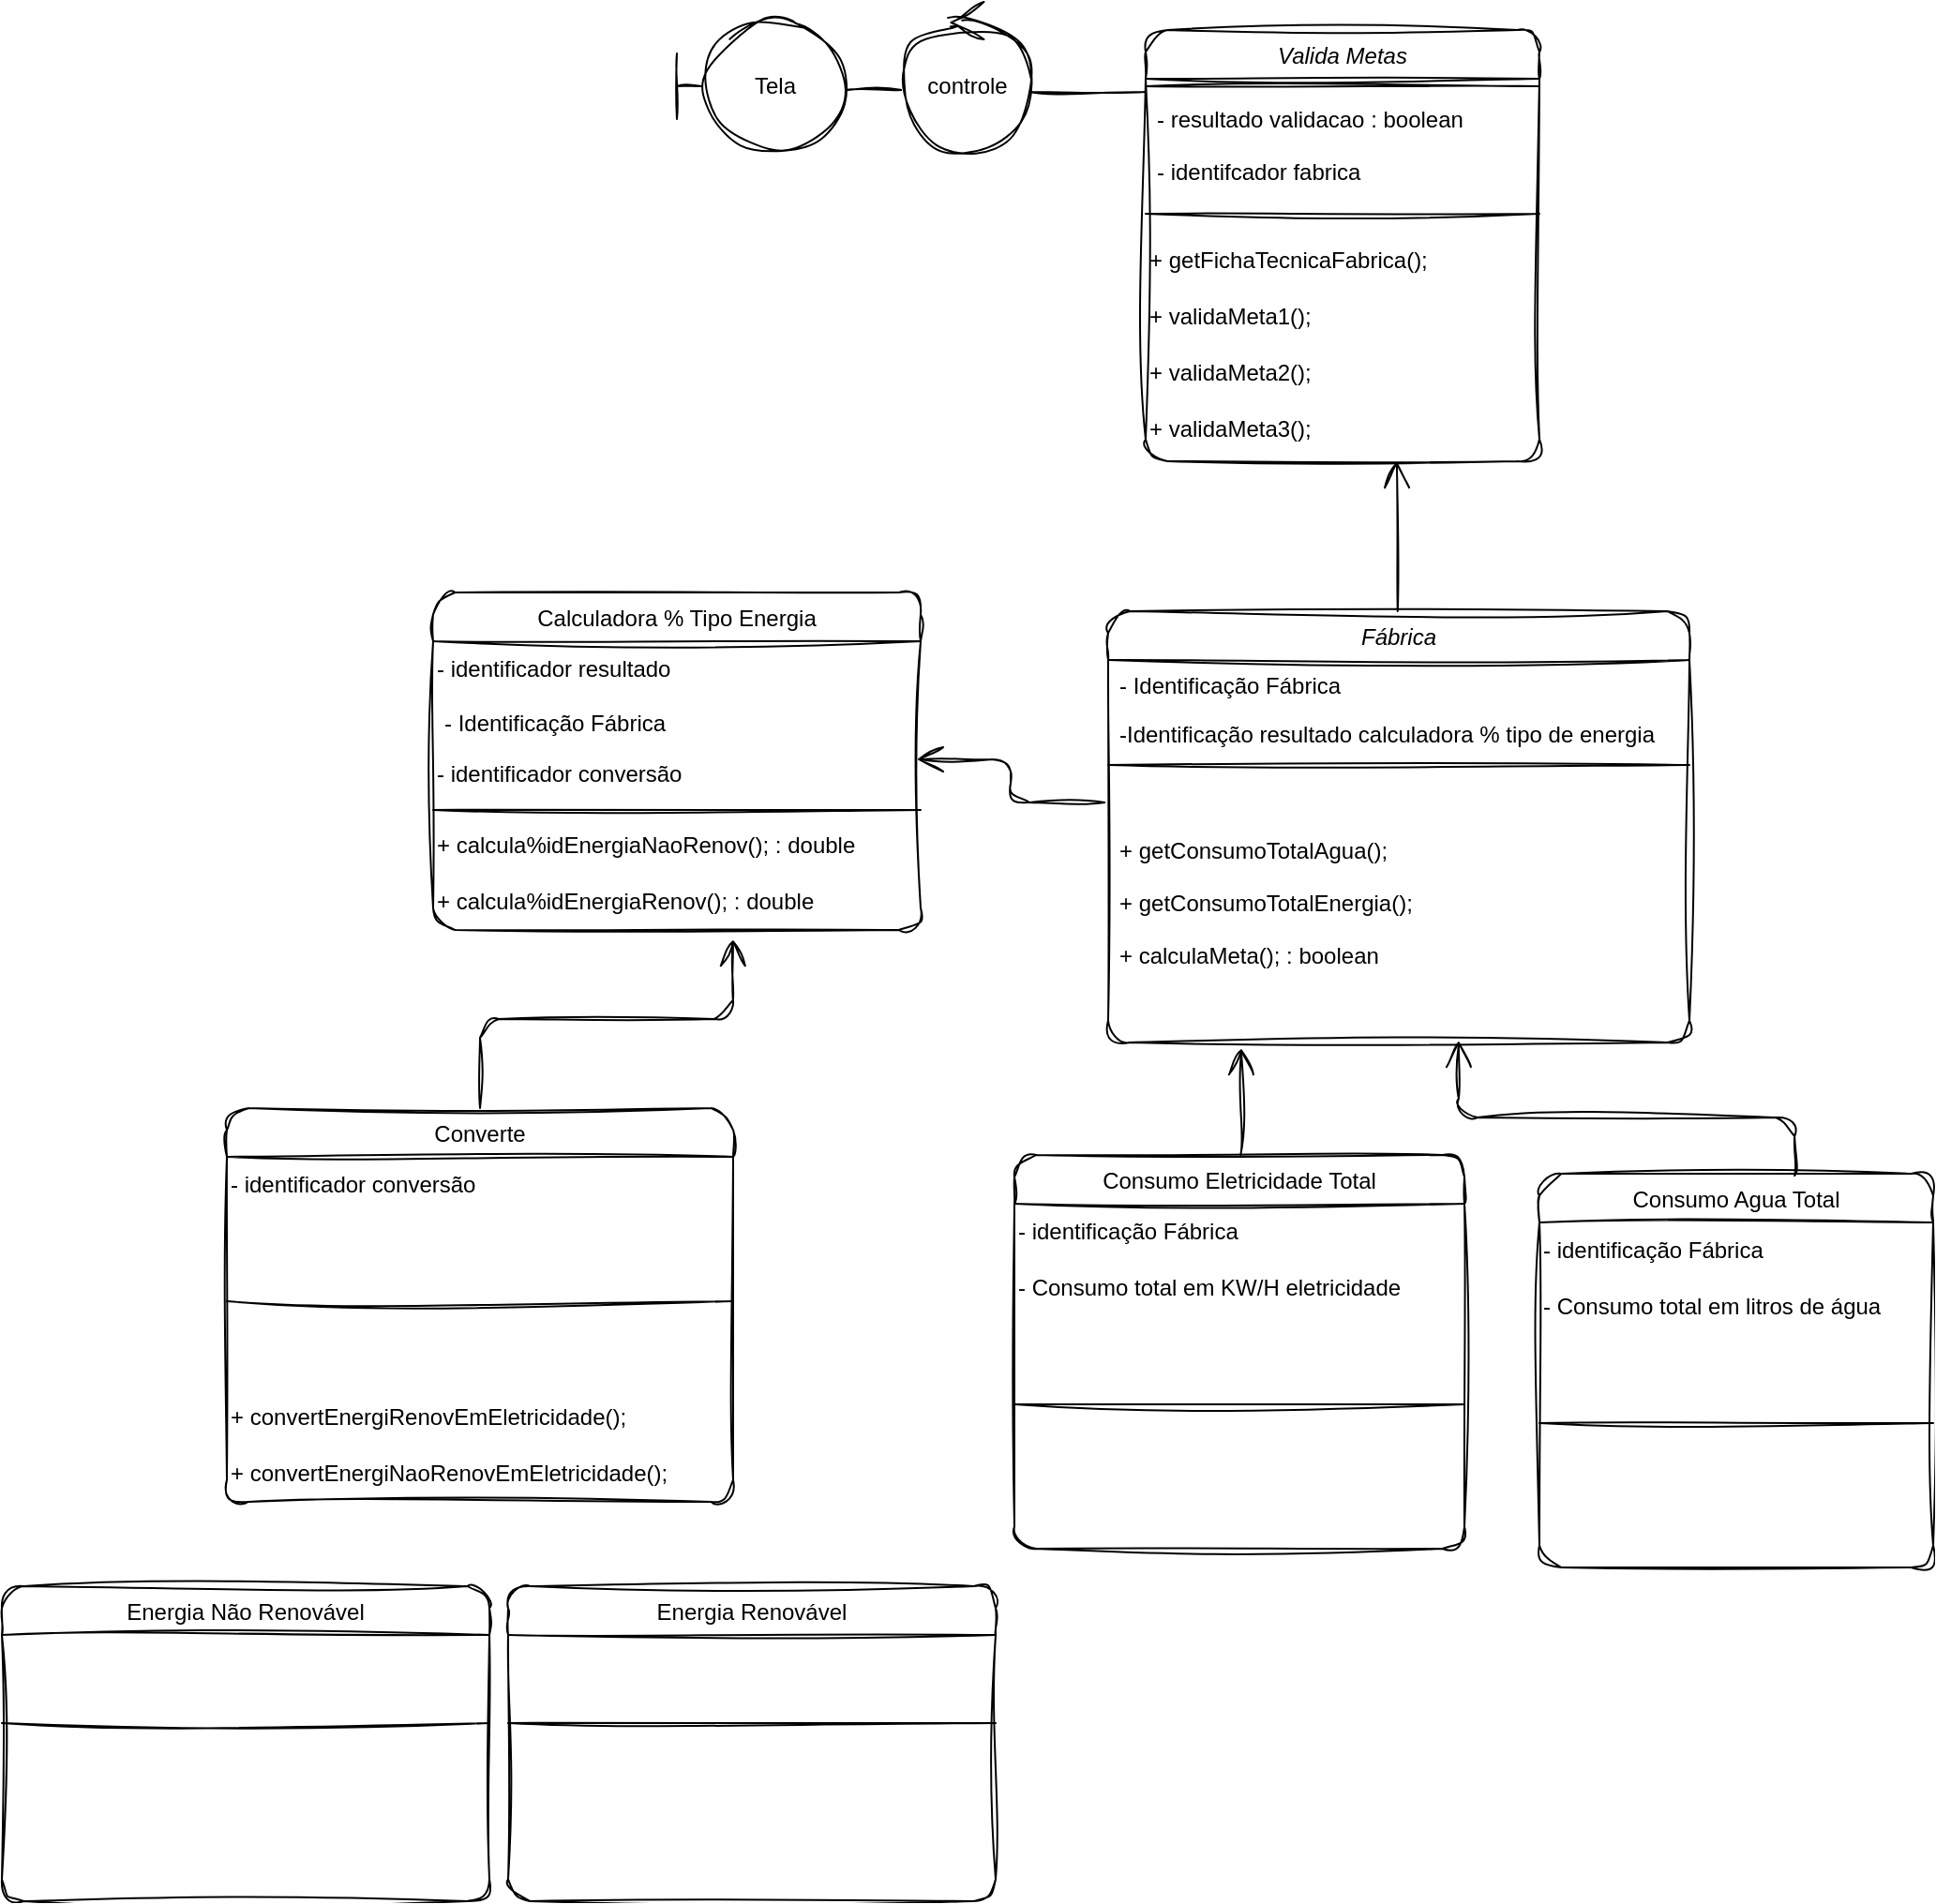 <mxfile version="21.3.4" type="device">
  <diagram id="C5RBs43oDa-KdzZeNtuy" name="Page-1">
    <mxGraphModel dx="2261" dy="1971" grid="1" gridSize="10" guides="1" tooltips="1" connect="1" arrows="1" fold="1" page="1" pageScale="1" pageWidth="827" pageHeight="1169" math="0" shadow="0">
      <root>
        <mxCell id="WIyWlLk6GJQsqaUBKTNV-0" />
        <mxCell id="WIyWlLk6GJQsqaUBKTNV-1" parent="WIyWlLk6GJQsqaUBKTNV-0" />
        <mxCell id="zkfFHV4jXpPFQw0GAbJ--17" value="Calculadora % Tipo Energia" style="swimlane;fontStyle=0;align=center;verticalAlign=top;childLayout=stackLayout;horizontal=1;startSize=26;horizontalStack=0;resizeParent=1;resizeLast=0;collapsible=1;marginBottom=0;rounded=1;shadow=0;strokeWidth=1;labelBackgroundColor=none;sketch=1;curveFitting=1;jiggle=2;" parent="WIyWlLk6GJQsqaUBKTNV-1" vertex="1">
          <mxGeometry x="-30" y="310" width="260" height="180" as="geometry">
            <mxRectangle x="550" y="140" width="160" height="26" as="alternateBounds" />
          </mxGeometry>
        </mxCell>
        <mxCell id="8Iw89arUOgtDeOS-yBGB-59" value="- identificador resultado" style="text;html=1;align=left;verticalAlign=middle;resizable=0;points=[];autosize=1;strokeColor=none;fillColor=none;labelBackgroundColor=none;rounded=1;sketch=1;curveFitting=1;jiggle=2;" parent="zkfFHV4jXpPFQw0GAbJ--17" vertex="1">
          <mxGeometry y="26" width="260" height="30" as="geometry" />
        </mxCell>
        <mxCell id="8Iw89arUOgtDeOS-yBGB-60" value="- Identificação Fábrica" style="text;align=left;verticalAlign=top;spacingLeft=4;spacingRight=4;overflow=hidden;rotatable=0;points=[[0,0.5],[1,0.5]];portConstraint=eastwest;labelBackgroundColor=none;rounded=1;sketch=1;curveFitting=1;jiggle=2;" parent="zkfFHV4jXpPFQw0GAbJ--17" vertex="1">
          <mxGeometry y="56" width="260" height="26" as="geometry" />
        </mxCell>
        <mxCell id="8Iw89arUOgtDeOS-yBGB-61" value="&lt;div style=&quot;&quot;&gt;&lt;span style=&quot;background-color: initial;&quot;&gt;- identificador conversão&lt;/span&gt;&lt;/div&gt;" style="text;html=1;align=left;verticalAlign=middle;resizable=0;points=[];autosize=1;strokeColor=none;fillColor=none;labelBackgroundColor=none;rounded=1;sketch=1;curveFitting=1;jiggle=2;" parent="zkfFHV4jXpPFQw0GAbJ--17" vertex="1">
          <mxGeometry y="82" width="260" height="30" as="geometry" />
        </mxCell>
        <mxCell id="zkfFHV4jXpPFQw0GAbJ--23" value="" style="line;html=1;strokeWidth=1;align=left;verticalAlign=middle;spacingTop=-1;spacingLeft=3;spacingRight=3;rotatable=0;labelPosition=right;points=[];portConstraint=eastwest;labelBackgroundColor=none;rounded=1;sketch=1;curveFitting=1;jiggle=2;" parent="zkfFHV4jXpPFQw0GAbJ--17" vertex="1">
          <mxGeometry y="112" width="260" height="8" as="geometry" />
        </mxCell>
        <mxCell id="8Iw89arUOgtDeOS-yBGB-33" value="+ calcula%idEnergiaNaoRenov(); : double" style="text;html=1;align=left;verticalAlign=middle;resizable=0;points=[];autosize=1;strokeColor=none;fillColor=none;labelBackgroundColor=none;rounded=1;sketch=1;curveFitting=1;jiggle=2;" parent="zkfFHV4jXpPFQw0GAbJ--17" vertex="1">
          <mxGeometry y="120" width="260" height="30" as="geometry" />
        </mxCell>
        <mxCell id="8Iw89arUOgtDeOS-yBGB-25" value="+ calcula%idEnergiaRenov(); : double" style="text;html=1;align=left;verticalAlign=middle;resizable=0;points=[];autosize=1;strokeColor=none;fillColor=none;labelBackgroundColor=none;rounded=1;sketch=1;curveFitting=1;jiggle=2;" parent="zkfFHV4jXpPFQw0GAbJ--17" vertex="1">
          <mxGeometry y="150" width="260" height="30" as="geometry" />
        </mxCell>
        <mxCell id="8Iw89arUOgtDeOS-yBGB-1" value="Tela" style="shape=umlBoundary;whiteSpace=wrap;html=1;labelBackgroundColor=none;rounded=1;sketch=1;curveFitting=1;jiggle=2;" parent="WIyWlLk6GJQsqaUBKTNV-1" vertex="1">
          <mxGeometry x="100" y="5" width="90" height="70" as="geometry" />
        </mxCell>
        <mxCell id="8Iw89arUOgtDeOS-yBGB-3" value="Valida Metas" style="swimlane;fontStyle=2;align=center;verticalAlign=top;childLayout=stackLayout;horizontal=1;startSize=26;horizontalStack=0;resizeParent=1;resizeLast=0;collapsible=1;marginBottom=0;rounded=1;shadow=0;strokeWidth=1;labelBackgroundColor=none;sketch=1;curveFitting=1;jiggle=2;" parent="WIyWlLk6GJQsqaUBKTNV-1" vertex="1">
          <mxGeometry x="350" y="10" width="210" height="230" as="geometry">
            <mxRectangle x="370" y="640" width="160" height="26" as="alternateBounds" />
          </mxGeometry>
        </mxCell>
        <mxCell id="8Iw89arUOgtDeOS-yBGB-7" value="" style="line;html=1;strokeWidth=1;align=left;verticalAlign=middle;spacingTop=-1;spacingLeft=3;spacingRight=3;rotatable=0;labelPosition=right;points=[];portConstraint=eastwest;labelBackgroundColor=none;rounded=1;sketch=1;curveFitting=1;jiggle=2;" parent="8Iw89arUOgtDeOS-yBGB-3" vertex="1">
          <mxGeometry y="26" width="210" height="8" as="geometry" />
        </mxCell>
        <mxCell id="8Iw89arUOgtDeOS-yBGB-4" value="- resultado validacao : boolean&#xa;&#xa;- identifcador fabrica" style="text;align=left;verticalAlign=top;spacingLeft=4;spacingRight=4;overflow=hidden;rotatable=0;points=[[0,0.5],[1,0.5]];portConstraint=eastwest;labelBackgroundColor=none;rounded=1;sketch=1;curveFitting=1;jiggle=2;" parent="8Iw89arUOgtDeOS-yBGB-3" vertex="1">
          <mxGeometry y="34" width="210" height="54" as="geometry" />
        </mxCell>
        <mxCell id="8Iw89arUOgtDeOS-yBGB-10" value="" style="line;html=1;strokeWidth=1;align=left;verticalAlign=middle;spacingTop=-1;spacingLeft=3;spacingRight=3;rotatable=0;labelPosition=right;points=[];portConstraint=eastwest;labelBackgroundColor=none;rounded=1;sketch=1;curveFitting=1;jiggle=2;" parent="8Iw89arUOgtDeOS-yBGB-3" vertex="1">
          <mxGeometry y="88" width="210" height="20" as="geometry" />
        </mxCell>
        <mxCell id="8Iw89arUOgtDeOS-yBGB-29" value="+ getFichaTecnicaFabrica();" style="text;html=1;align=left;verticalAlign=middle;resizable=0;points=[];autosize=1;strokeColor=none;fillColor=none;labelBackgroundColor=none;rounded=1;sketch=1;curveFitting=1;jiggle=2;" parent="8Iw89arUOgtDeOS-yBGB-3" vertex="1">
          <mxGeometry y="108" width="210" height="30" as="geometry" />
        </mxCell>
        <mxCell id="8Iw89arUOgtDeOS-yBGB-27" value="+ validaMeta1();" style="text;html=1;align=left;verticalAlign=middle;resizable=0;points=[];autosize=1;strokeColor=none;fillColor=none;labelBackgroundColor=none;rounded=1;sketch=1;curveFitting=1;jiggle=2;" parent="8Iw89arUOgtDeOS-yBGB-3" vertex="1">
          <mxGeometry y="138" width="210" height="30" as="geometry" />
        </mxCell>
        <mxCell id="8Iw89arUOgtDeOS-yBGB-26" value="+ validaMeta2();" style="text;html=1;align=left;verticalAlign=middle;resizable=0;points=[];autosize=1;strokeColor=none;fillColor=none;labelBackgroundColor=none;rounded=1;sketch=1;curveFitting=1;jiggle=2;" parent="8Iw89arUOgtDeOS-yBGB-3" vertex="1">
          <mxGeometry y="168" width="210" height="30" as="geometry" />
        </mxCell>
        <mxCell id="8Iw89arUOgtDeOS-yBGB-28" value="+ validaMeta3();" style="text;html=1;align=left;verticalAlign=middle;resizable=0;points=[];autosize=1;strokeColor=none;fillColor=none;labelBackgroundColor=none;rounded=1;sketch=1;curveFitting=1;jiggle=2;" parent="8Iw89arUOgtDeOS-yBGB-3" vertex="1">
          <mxGeometry y="198" width="210" height="30" as="geometry" />
        </mxCell>
        <mxCell id="8Iw89arUOgtDeOS-yBGB-17" value="Fábrica" style="swimlane;fontStyle=2;align=center;verticalAlign=top;childLayout=stackLayout;horizontal=1;startSize=26;horizontalStack=0;resizeParent=1;resizeLast=0;collapsible=1;marginBottom=0;rounded=1;shadow=0;strokeWidth=1;labelBackgroundColor=none;sketch=1;curveFitting=1;jiggle=2;" parent="WIyWlLk6GJQsqaUBKTNV-1" vertex="1">
          <mxGeometry x="330" y="320" width="310" height="230" as="geometry">
            <mxRectangle x="230" y="140" width="160" height="26" as="alternateBounds" />
          </mxGeometry>
        </mxCell>
        <mxCell id="8Iw89arUOgtDeOS-yBGB-18" value="- Identificação Fábrica" style="text;align=left;verticalAlign=top;spacingLeft=4;spacingRight=4;overflow=hidden;rotatable=0;points=[[0,0.5],[1,0.5]];portConstraint=eastwest;labelBackgroundColor=none;rounded=1;sketch=1;curveFitting=1;jiggle=2;" parent="8Iw89arUOgtDeOS-yBGB-17" vertex="1">
          <mxGeometry y="26" width="310" height="26" as="geometry" />
        </mxCell>
        <mxCell id="8Iw89arUOgtDeOS-yBGB-20" value="-Identificação resultado calculadora % tipo de energia" style="text;align=left;verticalAlign=top;spacingLeft=4;spacingRight=4;overflow=hidden;rotatable=0;points=[[0,0.5],[1,0.5]];portConstraint=eastwest;rounded=1;shadow=0;html=0;labelBackgroundColor=none;sketch=1;curveFitting=1;jiggle=2;" parent="8Iw89arUOgtDeOS-yBGB-17" vertex="1">
          <mxGeometry y="52" width="310" height="26" as="geometry" />
        </mxCell>
        <mxCell id="8Iw89arUOgtDeOS-yBGB-21" value="" style="line;html=1;strokeWidth=1;align=left;verticalAlign=middle;spacingTop=-1;spacingLeft=3;spacingRight=3;rotatable=0;labelPosition=right;points=[];portConstraint=eastwest;labelBackgroundColor=none;rounded=1;sketch=1;curveFitting=1;jiggle=2;" parent="8Iw89arUOgtDeOS-yBGB-17" vertex="1">
          <mxGeometry y="78" width="310" height="8" as="geometry" />
        </mxCell>
        <mxCell id="8Iw89arUOgtDeOS-yBGB-22" value="&#xa;&#xa;+ getConsumoTotalAgua();&#xa;&#xa;+ getConsumoTotalEnergia();&#xa;&#xa;+ calculaMeta(); : boolean" style="text;align=left;verticalAlign=top;spacingLeft=4;spacingRight=4;overflow=hidden;rotatable=0;points=[[0,0.5],[1,0.5]];portConstraint=eastwest;labelBackgroundColor=none;rounded=1;sketch=1;curveFitting=1;jiggle=2;" parent="8Iw89arUOgtDeOS-yBGB-17" vertex="1">
          <mxGeometry y="86" width="310" height="144" as="geometry" />
        </mxCell>
        <mxCell id="8Iw89arUOgtDeOS-yBGB-30" value="Converte" style="swimlane;fontStyle=0;align=center;verticalAlign=top;childLayout=stackLayout;horizontal=1;startSize=26;horizontalStack=0;resizeParent=1;resizeLast=0;collapsible=1;marginBottom=0;rounded=1;shadow=0;strokeWidth=1;labelBackgroundColor=none;sketch=1;curveFitting=1;jiggle=2;" parent="WIyWlLk6GJQsqaUBKTNV-1" vertex="1">
          <mxGeometry x="-140" y="585" width="270" height="210" as="geometry">
            <mxRectangle x="550" y="140" width="160" height="26" as="alternateBounds" />
          </mxGeometry>
        </mxCell>
        <mxCell id="8Iw89arUOgtDeOS-yBGB-58" value="&lt;div style=&quot;&quot;&gt;&lt;span style=&quot;background-color: initial;&quot;&gt;- identificador conversão&lt;/span&gt;&lt;/div&gt;" style="text;html=1;align=left;verticalAlign=middle;resizable=0;points=[];autosize=1;strokeColor=none;fillColor=none;labelBackgroundColor=none;rounded=1;sketch=1;curveFitting=1;jiggle=2;" parent="8Iw89arUOgtDeOS-yBGB-30" vertex="1">
          <mxGeometry y="26" width="270" height="30" as="geometry" />
        </mxCell>
        <mxCell id="8Iw89arUOgtDeOS-yBGB-31" value="" style="line;html=1;strokeWidth=1;align=left;verticalAlign=middle;spacingTop=-1;spacingLeft=3;spacingRight=3;rotatable=0;labelPosition=right;points=[];portConstraint=eastwest;labelBackgroundColor=none;rounded=1;sketch=1;curveFitting=1;jiggle=2;" parent="8Iw89arUOgtDeOS-yBGB-30" vertex="1">
          <mxGeometry y="56" width="270" height="94" as="geometry" />
        </mxCell>
        <mxCell id="8Iw89arUOgtDeOS-yBGB-43" value="+ convertEnergiRenovEmEletricidade();" style="text;html=1;align=left;verticalAlign=middle;resizable=0;points=[];autosize=1;strokeColor=none;fillColor=none;labelBackgroundColor=none;rounded=1;sketch=1;curveFitting=1;jiggle=2;" parent="8Iw89arUOgtDeOS-yBGB-30" vertex="1">
          <mxGeometry y="150" width="270" height="30" as="geometry" />
        </mxCell>
        <mxCell id="8Iw89arUOgtDeOS-yBGB-42" value="+ convertEnergiNaoRenovEmEletricidade();" style="text;html=1;align=left;verticalAlign=middle;resizable=0;points=[];autosize=1;strokeColor=none;fillColor=none;labelBackgroundColor=none;rounded=1;sketch=1;curveFitting=1;jiggle=2;" parent="8Iw89arUOgtDeOS-yBGB-30" vertex="1">
          <mxGeometry y="180" width="270" height="30" as="geometry" />
        </mxCell>
        <mxCell id="8Iw89arUOgtDeOS-yBGB-35" value="Energia Renovável" style="swimlane;fontStyle=0;align=center;verticalAlign=top;childLayout=stackLayout;horizontal=1;startSize=26;horizontalStack=0;resizeParent=1;resizeLast=0;collapsible=1;marginBottom=0;rounded=1;shadow=0;strokeWidth=1;labelBackgroundColor=none;sketch=1;curveFitting=1;jiggle=2;" parent="WIyWlLk6GJQsqaUBKTNV-1" vertex="1">
          <mxGeometry x="10" y="840" width="260" height="168" as="geometry">
            <mxRectangle x="550" y="140" width="160" height="26" as="alternateBounds" />
          </mxGeometry>
        </mxCell>
        <mxCell id="8Iw89arUOgtDeOS-yBGB-36" value="" style="line;html=1;strokeWidth=1;align=left;verticalAlign=middle;spacingTop=-1;spacingLeft=3;spacingRight=3;rotatable=0;labelPosition=right;points=[];portConstraint=eastwest;labelBackgroundColor=none;rounded=1;sketch=1;curveFitting=1;jiggle=2;" parent="8Iw89arUOgtDeOS-yBGB-35" vertex="1">
          <mxGeometry y="26" width="260" height="94" as="geometry" />
        </mxCell>
        <mxCell id="8Iw89arUOgtDeOS-yBGB-41" value="" style="endArrow=open;endFill=1;endSize=12;html=1;rounded=1;exitX=-0.006;exitY=0.111;exitDx=0;exitDy=0;exitPerimeter=0;fontStyle=1;align=left;fontColor=default;labelBackgroundColor=none;labelBorderColor=#CC0066;edgeStyle=elbowEdgeStyle;entryX=0.992;entryY=0.233;entryDx=0;entryDy=0;entryPerimeter=0;sketch=1;curveFitting=1;jiggle=2;" parent="WIyWlLk6GJQsqaUBKTNV-1" source="8Iw89arUOgtDeOS-yBGB-22" target="8Iw89arUOgtDeOS-yBGB-61" edge="1">
          <mxGeometry width="160" relative="1" as="geometry">
            <mxPoint x="330" y="370" as="sourcePoint" />
            <mxPoint x="230" y="410" as="targetPoint" />
          </mxGeometry>
        </mxCell>
        <mxCell id="8Iw89arUOgtDeOS-yBGB-44" value="Consumo Eletricidade Total" style="swimlane;fontStyle=0;align=center;verticalAlign=top;childLayout=stackLayout;horizontal=1;startSize=26;horizontalStack=0;resizeParent=1;resizeLast=0;collapsible=1;marginBottom=0;rounded=1;shadow=0;strokeWidth=1;labelBackgroundColor=none;sketch=1;curveFitting=1;jiggle=2;" parent="WIyWlLk6GJQsqaUBKTNV-1" vertex="1">
          <mxGeometry x="280" y="610" width="240" height="210" as="geometry">
            <mxRectangle x="550" y="140" width="160" height="26" as="alternateBounds" />
          </mxGeometry>
        </mxCell>
        <mxCell id="8Iw89arUOgtDeOS-yBGB-48" value="- identificação Fábrica&lt;br&gt;" style="text;html=1;align=left;verticalAlign=middle;resizable=0;points=[];autosize=1;strokeColor=none;fillColor=none;labelBackgroundColor=none;rounded=1;sketch=1;curveFitting=1;jiggle=2;" parent="8Iw89arUOgtDeOS-yBGB-44" vertex="1">
          <mxGeometry y="26" width="240" height="30" as="geometry" />
        </mxCell>
        <mxCell id="8Iw89arUOgtDeOS-yBGB-50" value="- Consumo total em KW/H eletricidade&amp;nbsp;" style="text;html=1;align=left;verticalAlign=middle;resizable=0;points=[];autosize=1;strokeColor=none;fillColor=none;labelBackgroundColor=none;rounded=1;sketch=1;curveFitting=1;jiggle=2;" parent="8Iw89arUOgtDeOS-yBGB-44" vertex="1">
          <mxGeometry y="56" width="240" height="30" as="geometry" />
        </mxCell>
        <mxCell id="8Iw89arUOgtDeOS-yBGB-45" value="" style="line;html=1;strokeWidth=1;align=left;verticalAlign=middle;spacingTop=-1;spacingLeft=3;spacingRight=3;rotatable=0;labelPosition=right;points=[];portConstraint=eastwest;labelBackgroundColor=none;rounded=1;sketch=1;curveFitting=1;jiggle=2;" parent="8Iw89arUOgtDeOS-yBGB-44" vertex="1">
          <mxGeometry y="86" width="240" height="94" as="geometry" />
        </mxCell>
        <mxCell id="8Iw89arUOgtDeOS-yBGB-46" value="Consumo Agua Total" style="swimlane;fontStyle=0;align=center;verticalAlign=top;childLayout=stackLayout;horizontal=1;startSize=26;horizontalStack=0;resizeParent=1;resizeLast=0;collapsible=1;marginBottom=0;rounded=1;shadow=0;strokeWidth=1;labelBackgroundColor=none;sketch=1;curveFitting=1;jiggle=2;" parent="WIyWlLk6GJQsqaUBKTNV-1" vertex="1">
          <mxGeometry x="560" y="620" width="210" height="210" as="geometry">
            <mxRectangle x="550" y="140" width="160" height="26" as="alternateBounds" />
          </mxGeometry>
        </mxCell>
        <mxCell id="8Iw89arUOgtDeOS-yBGB-49" value="- identificação Fábrica" style="text;html=1;align=left;verticalAlign=middle;resizable=0;points=[];autosize=1;strokeColor=none;fillColor=none;labelBackgroundColor=none;rounded=1;sketch=1;curveFitting=1;jiggle=2;" parent="8Iw89arUOgtDeOS-yBGB-46" vertex="1">
          <mxGeometry y="26" width="210" height="30" as="geometry" />
        </mxCell>
        <mxCell id="8Iw89arUOgtDeOS-yBGB-52" value="- Consumo total em litros de água" style="text;html=1;align=left;verticalAlign=middle;resizable=0;points=[];autosize=1;strokeColor=none;fillColor=none;labelBackgroundColor=none;rounded=1;sketch=1;curveFitting=1;jiggle=2;" parent="8Iw89arUOgtDeOS-yBGB-46" vertex="1">
          <mxGeometry y="56" width="210" height="30" as="geometry" />
        </mxCell>
        <mxCell id="8Iw89arUOgtDeOS-yBGB-47" value="" style="line;html=1;strokeWidth=1;align=left;verticalAlign=middle;spacingTop=-1;spacingLeft=3;spacingRight=3;rotatable=0;labelPosition=right;points=[];portConstraint=eastwest;labelBackgroundColor=none;rounded=1;sketch=1;curveFitting=1;jiggle=2;" parent="8Iw89arUOgtDeOS-yBGB-46" vertex="1">
          <mxGeometry y="86" width="210" height="94" as="geometry" />
        </mxCell>
        <mxCell id="8Iw89arUOgtDeOS-yBGB-54" value="" style="endArrow=open;endFill=1;endSize=12;html=1;rounded=1;entryX=0.603;entryY=0.993;entryDx=0;entryDy=0;entryPerimeter=0;exitX=0.648;exitY=0.005;exitDx=0;exitDy=0;edgeStyle=elbowEdgeStyle;elbow=vertical;exitPerimeter=0;labelBackgroundColor=none;fontColor=default;sketch=1;curveFitting=1;jiggle=2;" parent="WIyWlLk6GJQsqaUBKTNV-1" source="8Iw89arUOgtDeOS-yBGB-46" target="8Iw89arUOgtDeOS-yBGB-22" edge="1">
          <mxGeometry width="160" relative="1" as="geometry">
            <mxPoint x="400" y="660" as="sourcePoint" />
            <mxPoint x="516" y="520" as="targetPoint" />
            <Array as="points">
              <mxPoint x="650" y="590" />
            </Array>
          </mxGeometry>
        </mxCell>
        <mxCell id="8Iw89arUOgtDeOS-yBGB-62" value="" style="endArrow=open;endFill=1;endSize=12;html=1;rounded=1;entryX=0.615;entryY=1.167;entryDx=0;entryDy=0;entryPerimeter=0;edgeStyle=orthogonalEdgeStyle;labelBackgroundColor=none;fontColor=default;sketch=1;curveFitting=1;jiggle=2;" parent="WIyWlLk6GJQsqaUBKTNV-1" source="8Iw89arUOgtDeOS-yBGB-30" target="8Iw89arUOgtDeOS-yBGB-25" edge="1">
          <mxGeometry width="160" relative="1" as="geometry">
            <mxPoint x="130" y="560" as="sourcePoint" />
            <mxPoint x="290" y="560" as="targetPoint" />
          </mxGeometry>
        </mxCell>
        <mxCell id="8Iw89arUOgtDeOS-yBGB-37" value="Energia Não Renovável" style="swimlane;fontStyle=0;align=center;verticalAlign=top;childLayout=stackLayout;horizontal=1;startSize=26;horizontalStack=0;resizeParent=1;resizeLast=0;collapsible=1;marginBottom=0;rounded=1;shadow=0;strokeWidth=1;labelBackgroundColor=none;sketch=1;curveFitting=1;jiggle=2;" parent="WIyWlLk6GJQsqaUBKTNV-1" vertex="1">
          <mxGeometry x="-260" y="840" width="260" height="168" as="geometry">
            <mxRectangle x="550" y="140" width="160" height="26" as="alternateBounds" />
          </mxGeometry>
        </mxCell>
        <mxCell id="8Iw89arUOgtDeOS-yBGB-38" value="" style="line;html=1;strokeWidth=1;align=left;verticalAlign=middle;spacingTop=-1;spacingLeft=3;spacingRight=3;rotatable=0;labelPosition=right;points=[];portConstraint=eastwest;labelBackgroundColor=none;rounded=1;sketch=1;curveFitting=1;jiggle=2;" parent="8Iw89arUOgtDeOS-yBGB-37" vertex="1">
          <mxGeometry y="26" width="260" height="94" as="geometry" />
        </mxCell>
        <mxCell id="8Iw89arUOgtDeOS-yBGB-68" value="" style="endArrow=open;endFill=1;endSize=12;html=1;rounded=1;entryX=0.229;entryY=1.021;entryDx=0;entryDy=0;entryPerimeter=0;labelBackgroundColor=none;fontColor=default;sketch=1;curveFitting=1;jiggle=2;" parent="WIyWlLk6GJQsqaUBKTNV-1" source="8Iw89arUOgtDeOS-yBGB-44" target="8Iw89arUOgtDeOS-yBGB-22" edge="1">
          <mxGeometry width="160" relative="1" as="geometry">
            <mxPoint x="300" y="580" as="sourcePoint" />
            <mxPoint x="400" y="530" as="targetPoint" />
          </mxGeometry>
        </mxCell>
        <mxCell id="8Iw89arUOgtDeOS-yBGB-69" value="" style="endArrow=open;endFill=1;endSize=12;html=1;rounded=1;entryX=0.638;entryY=1.067;entryDx=0;entryDy=0;entryPerimeter=0;labelBackgroundColor=none;fontColor=default;sketch=1;curveFitting=1;jiggle=2;" parent="WIyWlLk6GJQsqaUBKTNV-1" source="8Iw89arUOgtDeOS-yBGB-17" target="8Iw89arUOgtDeOS-yBGB-28" edge="1">
          <mxGeometry width="160" relative="1" as="geometry">
            <mxPoint x="360" y="330" as="sourcePoint" />
            <mxPoint x="520" y="330" as="targetPoint" />
          </mxGeometry>
        </mxCell>
        <mxCell id="8Iw89arUOgtDeOS-yBGB-71" value="" style="endArrow=none;html=1;rounded=1;entryX=0;entryY=0.588;entryDx=0;entryDy=0;entryPerimeter=0;labelBackgroundColor=none;fontColor=default;sketch=1;curveFitting=1;jiggle=2;" parent="WIyWlLk6GJQsqaUBKTNV-1" target="8Iw89arUOgtDeOS-yBGB-16" edge="1">
          <mxGeometry width="50" height="50" relative="1" as="geometry">
            <mxPoint x="190" y="42" as="sourcePoint" />
            <mxPoint x="110" y="70" as="targetPoint" />
          </mxGeometry>
        </mxCell>
        <mxCell id="8Iw89arUOgtDeOS-yBGB-16" value="controle" style="ellipse;shape=umlControl;whiteSpace=wrap;html=1;labelBackgroundColor=none;rounded=1;sketch=1;curveFitting=1;jiggle=2;" parent="WIyWlLk6GJQsqaUBKTNV-1" vertex="1">
          <mxGeometry x="220" y="-5" width="70" height="80" as="geometry" />
        </mxCell>
        <mxCell id="8Iw89arUOgtDeOS-yBGB-74" value="" style="endArrow=none;html=1;rounded=1;exitX=0.971;exitY=0.6;exitDx=0;exitDy=0;exitPerimeter=0;labelBackgroundColor=none;fontColor=default;sketch=1;curveFitting=1;jiggle=2;" parent="WIyWlLk6GJQsqaUBKTNV-1" source="8Iw89arUOgtDeOS-yBGB-16" edge="1">
          <mxGeometry width="50" height="50" relative="1" as="geometry">
            <mxPoint x="290" y="50" as="sourcePoint" />
            <mxPoint x="350" y="43" as="targetPoint" />
          </mxGeometry>
        </mxCell>
      </root>
    </mxGraphModel>
  </diagram>
</mxfile>
